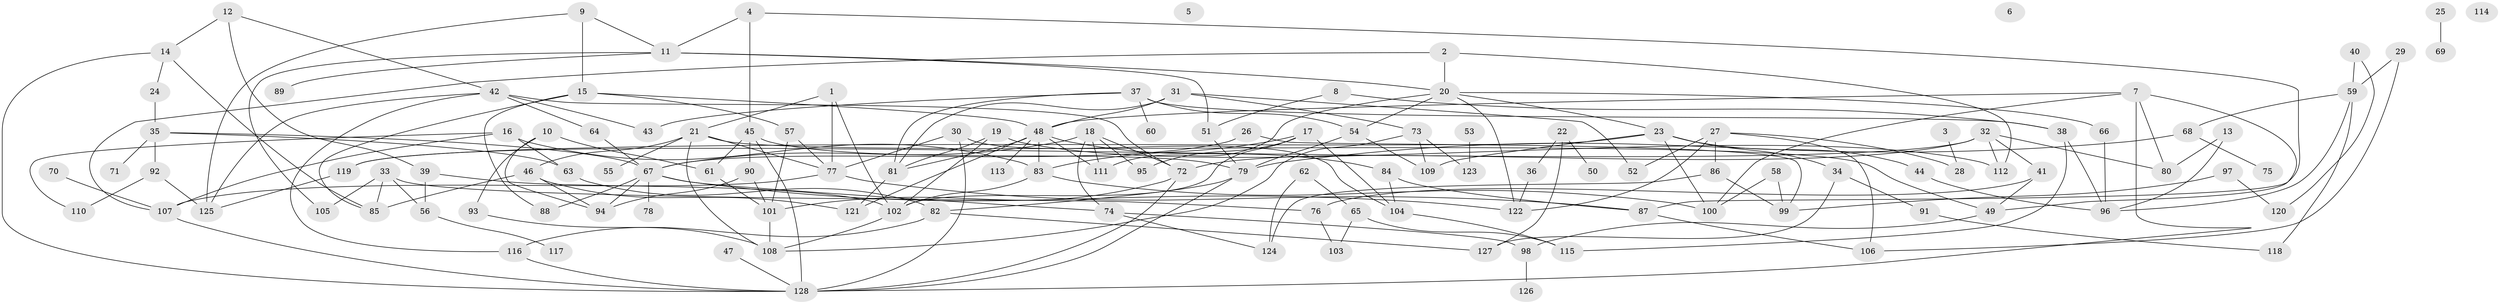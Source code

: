 // coarse degree distribution, {3: 0.16483516483516483, 6: 0.04395604395604396, 1: 0.15384615384615385, 5: 0.16483516483516483, 0: 0.03296703296703297, 2: 0.18681318681318682, 4: 0.14285714285714285, 7: 0.054945054945054944, 11: 0.03296703296703297, 8: 0.01098901098901099, 10: 0.01098901098901099}
// Generated by graph-tools (version 1.1) at 2025/41/03/06/25 10:41:24]
// undirected, 128 vertices, 206 edges
graph export_dot {
graph [start="1"]
  node [color=gray90,style=filled];
  1;
  2;
  3;
  4;
  5;
  6;
  7;
  8;
  9;
  10;
  11;
  12;
  13;
  14;
  15;
  16;
  17;
  18;
  19;
  20;
  21;
  22;
  23;
  24;
  25;
  26;
  27;
  28;
  29;
  30;
  31;
  32;
  33;
  34;
  35;
  36;
  37;
  38;
  39;
  40;
  41;
  42;
  43;
  44;
  45;
  46;
  47;
  48;
  49;
  50;
  51;
  52;
  53;
  54;
  55;
  56;
  57;
  58;
  59;
  60;
  61;
  62;
  63;
  64;
  65;
  66;
  67;
  68;
  69;
  70;
  71;
  72;
  73;
  74;
  75;
  76;
  77;
  78;
  79;
  80;
  81;
  82;
  83;
  84;
  85;
  86;
  87;
  88;
  89;
  90;
  91;
  92;
  93;
  94;
  95;
  96;
  97;
  98;
  99;
  100;
  101;
  102;
  103;
  104;
  105;
  106;
  107;
  108;
  109;
  110;
  111;
  112;
  113;
  114;
  115;
  116;
  117;
  118;
  119;
  120;
  121;
  122;
  123;
  124;
  125;
  126;
  127;
  128;
  1 -- 21;
  1 -- 77;
  1 -- 102;
  2 -- 20;
  2 -- 107;
  2 -- 112;
  3 -- 28;
  4 -- 11;
  4 -- 45;
  4 -- 87;
  7 -- 48;
  7 -- 49;
  7 -- 80;
  7 -- 100;
  7 -- 128;
  8 -- 38;
  8 -- 51;
  9 -- 11;
  9 -- 15;
  9 -- 125;
  10 -- 61;
  10 -- 93;
  10 -- 94;
  11 -- 20;
  11 -- 51;
  11 -- 89;
  11 -- 105;
  12 -- 14;
  12 -- 39;
  12 -- 42;
  13 -- 80;
  13 -- 96;
  14 -- 24;
  14 -- 85;
  14 -- 128;
  15 -- 48;
  15 -- 57;
  15 -- 85;
  15 -- 88;
  16 -- 63;
  16 -- 83;
  16 -- 107;
  16 -- 110;
  17 -- 83;
  17 -- 95;
  17 -- 102;
  17 -- 104;
  18 -- 67;
  18 -- 72;
  18 -- 74;
  18 -- 95;
  18 -- 111;
  19 -- 81;
  19 -- 102;
  19 -- 112;
  20 -- 23;
  20 -- 54;
  20 -- 66;
  20 -- 111;
  20 -- 122;
  21 -- 46;
  21 -- 49;
  21 -- 55;
  21 -- 77;
  21 -- 108;
  22 -- 36;
  22 -- 50;
  22 -- 127;
  23 -- 34;
  23 -- 44;
  23 -- 100;
  23 -- 109;
  23 -- 119;
  24 -- 35;
  25 -- 69;
  26 -- 67;
  26 -- 99;
  27 -- 28;
  27 -- 52;
  27 -- 86;
  27 -- 106;
  27 -- 122;
  29 -- 59;
  29 -- 106;
  30 -- 77;
  30 -- 104;
  30 -- 128;
  31 -- 48;
  31 -- 52;
  31 -- 73;
  31 -- 81;
  32 -- 41;
  32 -- 72;
  32 -- 80;
  32 -- 112;
  32 -- 119;
  33 -- 56;
  33 -- 76;
  33 -- 85;
  33 -- 105;
  34 -- 91;
  34 -- 127;
  35 -- 63;
  35 -- 67;
  35 -- 71;
  35 -- 92;
  36 -- 122;
  37 -- 38;
  37 -- 43;
  37 -- 54;
  37 -- 60;
  37 -- 81;
  38 -- 96;
  38 -- 115;
  39 -- 56;
  39 -- 102;
  40 -- 59;
  40 -- 120;
  41 -- 49;
  41 -- 76;
  42 -- 43;
  42 -- 64;
  42 -- 72;
  42 -- 116;
  42 -- 125;
  44 -- 96;
  45 -- 61;
  45 -- 79;
  45 -- 90;
  45 -- 128;
  46 -- 85;
  46 -- 94;
  46 -- 121;
  47 -- 128;
  48 -- 81;
  48 -- 83;
  48 -- 84;
  48 -- 111;
  48 -- 113;
  48 -- 121;
  49 -- 98;
  51 -- 79;
  53 -- 123;
  54 -- 79;
  54 -- 109;
  56 -- 117;
  57 -- 77;
  57 -- 101;
  58 -- 99;
  58 -- 100;
  59 -- 68;
  59 -- 96;
  59 -- 118;
  61 -- 101;
  62 -- 65;
  62 -- 124;
  63 -- 82;
  64 -- 67;
  65 -- 103;
  65 -- 115;
  66 -- 96;
  67 -- 74;
  67 -- 78;
  67 -- 88;
  67 -- 94;
  67 -- 122;
  68 -- 75;
  68 -- 79;
  70 -- 107;
  72 -- 101;
  72 -- 128;
  73 -- 108;
  73 -- 109;
  73 -- 123;
  74 -- 98;
  74 -- 124;
  76 -- 103;
  77 -- 87;
  77 -- 107;
  79 -- 82;
  79 -- 128;
  81 -- 121;
  82 -- 116;
  82 -- 127;
  83 -- 100;
  83 -- 102;
  84 -- 87;
  84 -- 104;
  86 -- 99;
  86 -- 124;
  87 -- 106;
  90 -- 94;
  90 -- 101;
  91 -- 118;
  92 -- 110;
  92 -- 125;
  93 -- 108;
  97 -- 99;
  97 -- 120;
  98 -- 126;
  101 -- 108;
  102 -- 108;
  104 -- 115;
  107 -- 128;
  116 -- 128;
  119 -- 125;
}
